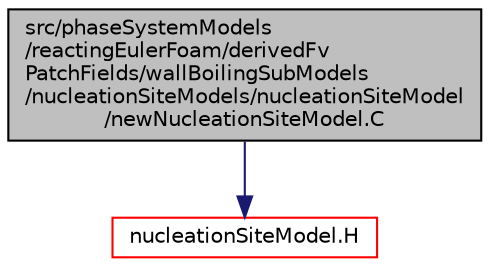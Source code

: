 digraph "src/phaseSystemModels/reactingEulerFoam/derivedFvPatchFields/wallBoilingSubModels/nucleationSiteModels/nucleationSiteModel/newNucleationSiteModel.C"
{
  bgcolor="transparent";
  edge [fontname="Helvetica",fontsize="10",labelfontname="Helvetica",labelfontsize="10"];
  node [fontname="Helvetica",fontsize="10",shape=record];
  Node1 [label="src/phaseSystemModels\l/reactingEulerFoam/derivedFv\lPatchFields/wallBoilingSubModels\l/nucleationSiteModels/nucleationSiteModel\l/newNucleationSiteModel.C",height=0.2,width=0.4,color="black", fillcolor="grey75", style="filled" fontcolor="black"];
  Node1 -> Node2 [color="midnightblue",fontsize="10",style="solid",fontname="Helvetica"];
  Node2 [label="nucleationSiteModel.H",height=0.2,width=0.4,color="red",URL="$nucleationSiteModel_8H.html"];
}

